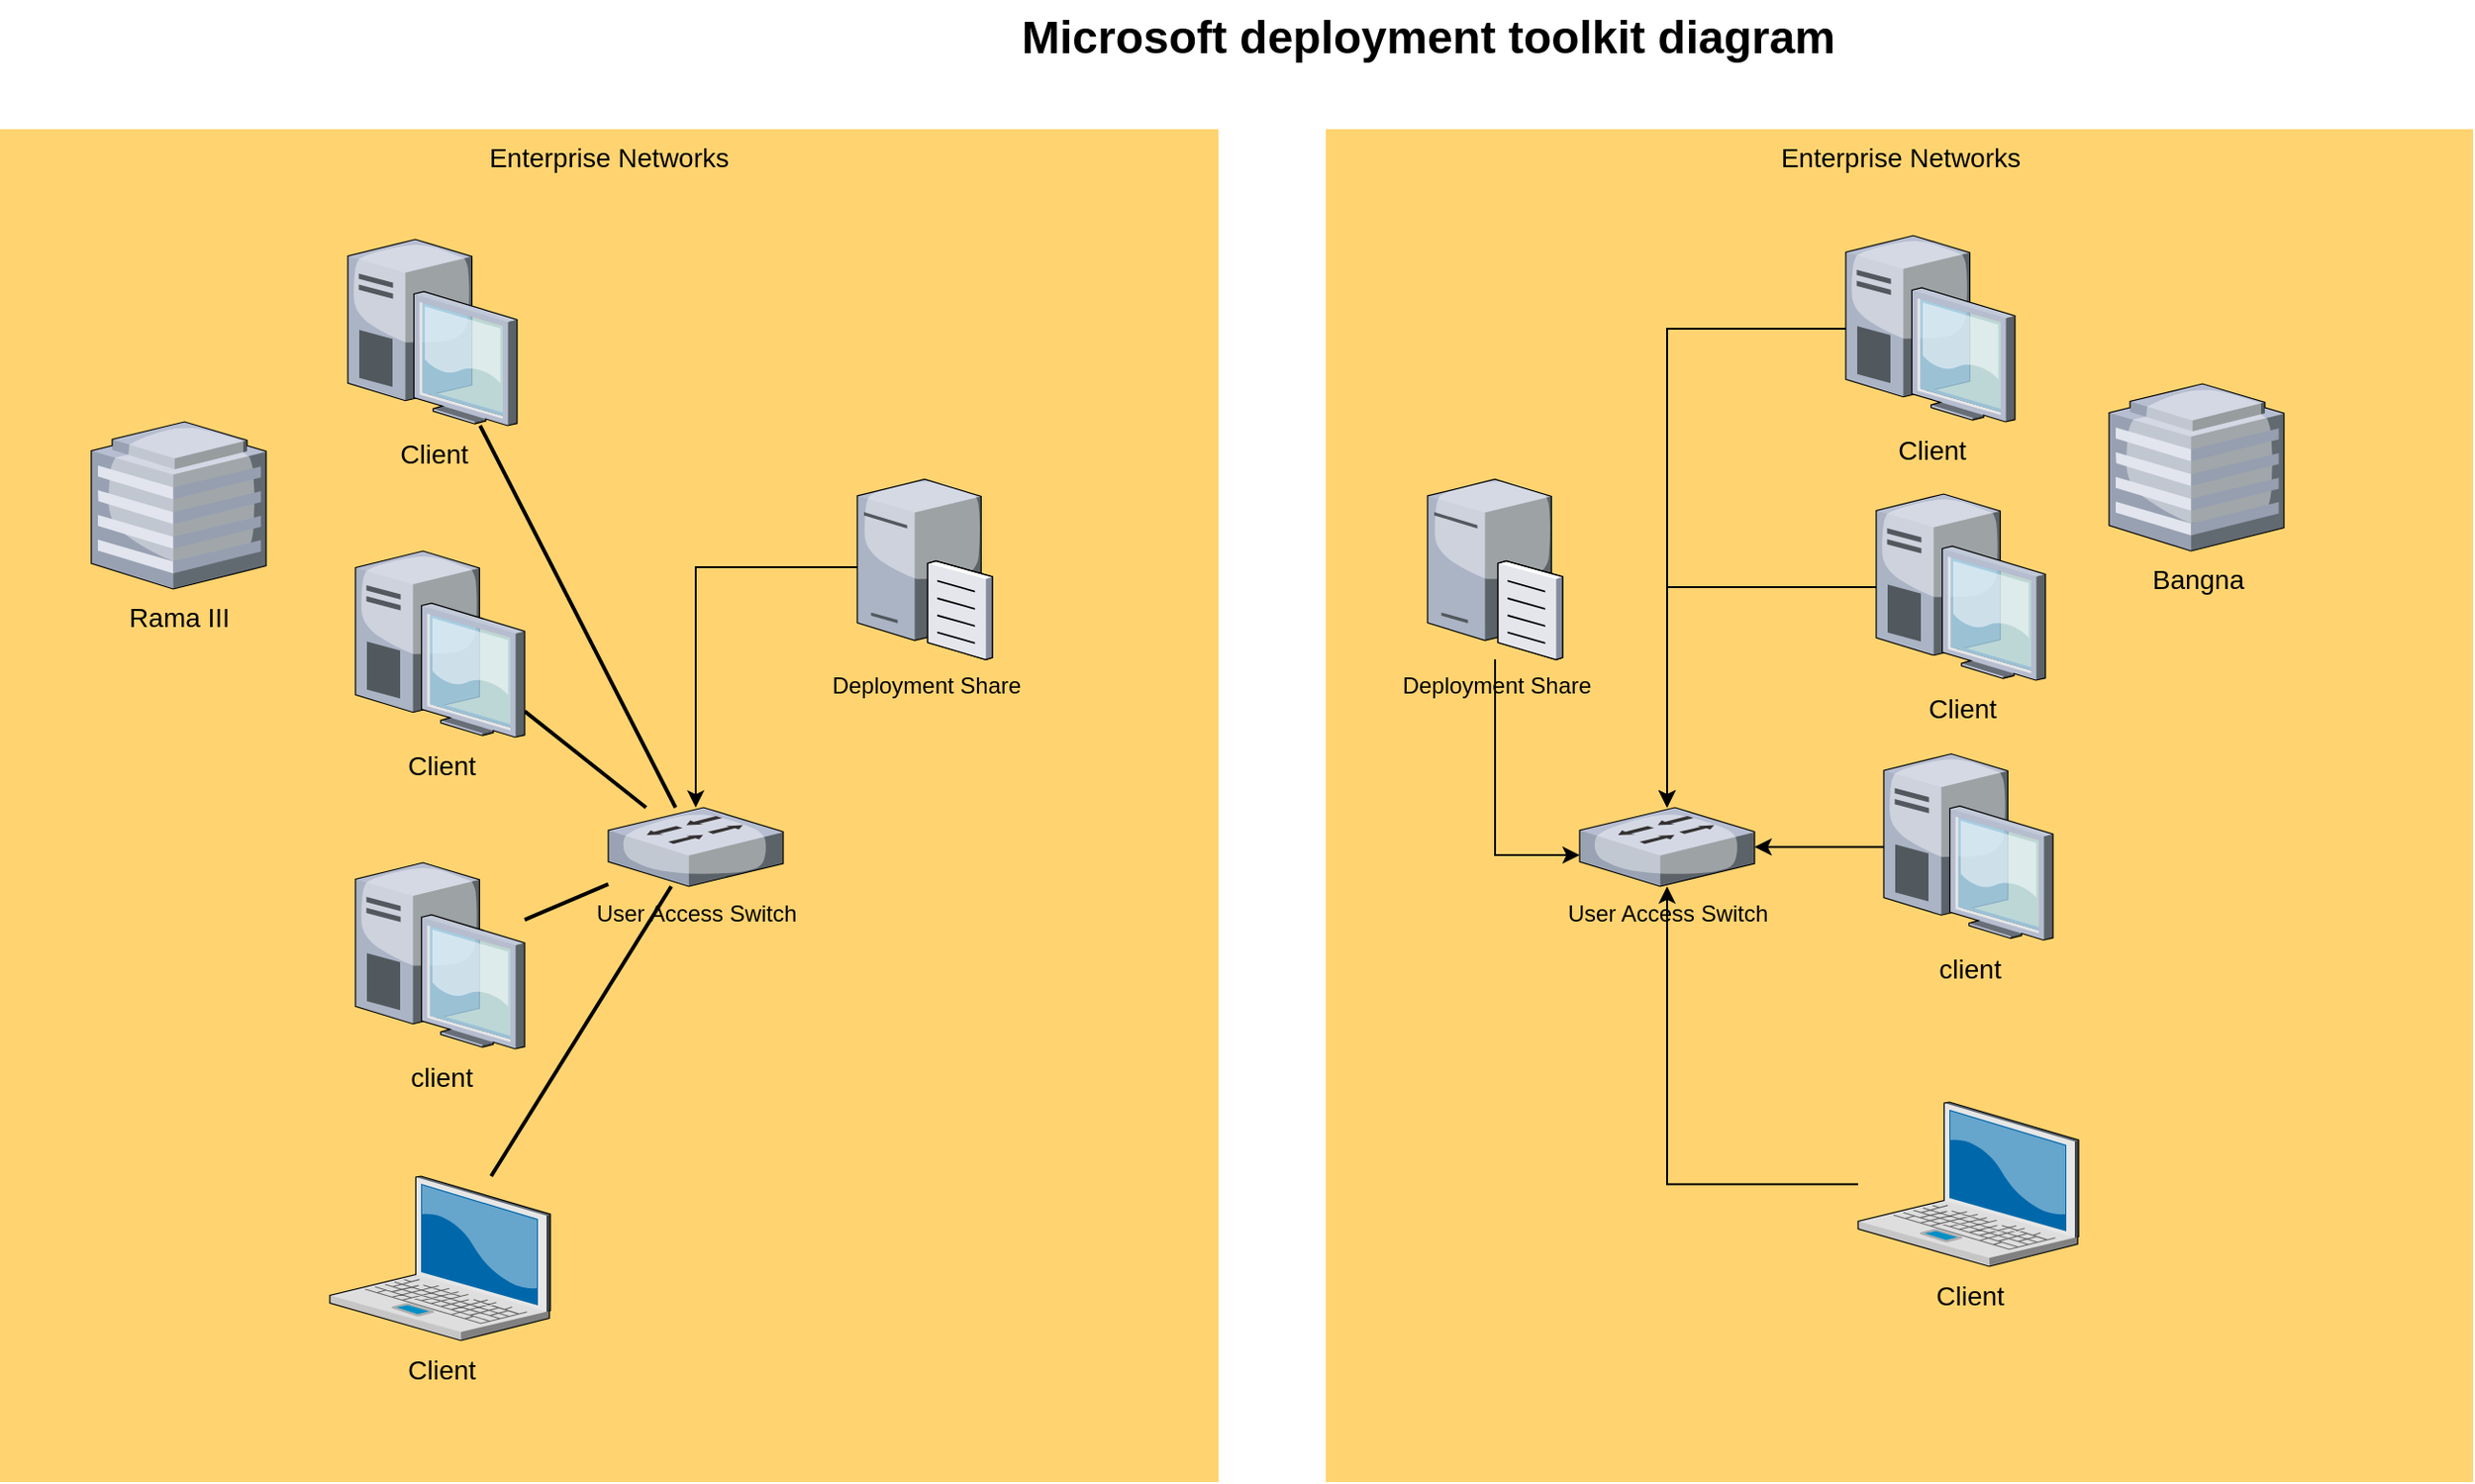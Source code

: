 <mxfile version="14.1.8" type="github">
  <diagram name="Page-1" id="e3a06f82-3646-2815-327d-82caf3d4e204">
    <mxGraphModel dx="1383" dy="958" grid="1" gridSize="10" guides="1" tooltips="1" connect="1" arrows="1" fold="1" page="1" pageScale="1.5" pageWidth="1169" pageHeight="826" background="none" math="0" shadow="0">
      <root>
        <mxCell id="0" style=";html=1;" />
        <mxCell id="1" style=";html=1;" parent="0" />
        <mxCell id="6a7d8f32e03d9370-57" value="Enterprise Networks" style="whiteSpace=wrap;html=1;fillColor=#FFD470;gradientColor=none;fontSize=14;strokeColor=none;verticalAlign=top;" parent="1" vertex="1">
          <mxGeometry x="179" y="98" width="641" height="712" as="geometry" />
        </mxCell>
        <mxCell id="6a7d8f32e03d9370-35" style="edgeStyle=none;rounded=0;html=1;startSize=10;endSize=10;jettySize=auto;orthogonalLoop=1;fontSize=14;endArrow=none;endFill=0;strokeWidth=2;" parent="1" source="6a7d8f32e03d9370-2" target="DZwGnPuIqrh3eype-u1e-2" edge="1">
          <mxGeometry relative="1" as="geometry" />
        </mxCell>
        <mxCell id="6a7d8f32e03d9370-2" value="Client" style="verticalLabelPosition=bottom;aspect=fixed;html=1;verticalAlign=top;strokeColor=none;shape=mxgraph.citrix.laptop_2;fillColor=#66B2FF;gradientColor=#0066CC;fontSize=14;" parent="1" vertex="1">
          <mxGeometry x="352.5" y="649" width="116" height="86.5" as="geometry" />
        </mxCell>
        <mxCell id="6a7d8f32e03d9370-34" style="edgeStyle=none;rounded=0;html=1;startSize=10;endSize=10;jettySize=auto;orthogonalLoop=1;fontSize=14;endArrow=none;endFill=0;strokeWidth=2;" parent="1" source="6a7d8f32e03d9370-3" target="DZwGnPuIqrh3eype-u1e-2" edge="1">
          <mxGeometry relative="1" as="geometry" />
        </mxCell>
        <mxCell id="6a7d8f32e03d9370-3" value="client" style="verticalLabelPosition=bottom;aspect=fixed;html=1;verticalAlign=top;strokeColor=none;shape=mxgraph.citrix.desktop;fillColor=#66B2FF;gradientColor=#0066CC;fontSize=14;" parent="1" vertex="1">
          <mxGeometry x="366.0" y="484.0" width="89" height="98" as="geometry" />
        </mxCell>
        <mxCell id="6a7d8f32e03d9370-33" style="edgeStyle=none;rounded=0;html=1;startSize=10;endSize=10;jettySize=auto;orthogonalLoop=1;fontSize=14;endArrow=none;endFill=0;strokeWidth=2;" parent="1" source="6a7d8f32e03d9370-4" target="DZwGnPuIqrh3eype-u1e-2" edge="1">
          <mxGeometry relative="1" as="geometry" />
        </mxCell>
        <mxCell id="6a7d8f32e03d9370-4" value="Client" style="verticalLabelPosition=bottom;aspect=fixed;html=1;verticalAlign=top;strokeColor=none;shape=mxgraph.citrix.desktop;fillColor=#66B2FF;gradientColor=#0066CC;fontSize=14;" parent="1" vertex="1">
          <mxGeometry x="366.0" y="320.0" width="89" height="98" as="geometry" />
        </mxCell>
        <mxCell id="6a7d8f32e03d9370-32" style="edgeStyle=none;rounded=0;html=1;startSize=10;endSize=10;jettySize=auto;orthogonalLoop=1;fontSize=14;endArrow=none;endFill=0;strokeWidth=2;" parent="1" source="6a7d8f32e03d9370-5" target="DZwGnPuIqrh3eype-u1e-2" edge="1">
          <mxGeometry relative="1" as="geometry" />
        </mxCell>
        <mxCell id="6a7d8f32e03d9370-5" value="Client" style="verticalLabelPosition=bottom;aspect=fixed;html=1;verticalAlign=top;strokeColor=none;shape=mxgraph.citrix.desktop;fillColor=#66B2FF;gradientColor=#0066CC;fontSize=14;" parent="1" vertex="1">
          <mxGeometry x="362.0" y="156.0" width="89" height="98" as="geometry" />
        </mxCell>
        <mxCell id="6a7d8f32e03d9370-24" value="Rama III" style="verticalLabelPosition=bottom;aspect=fixed;html=1;verticalAlign=top;strokeColor=none;shape=mxgraph.citrix.hq_enterprise;fillColor=#66B2FF;gradientColor=#0066CC;fontSize=14;" parent="1" vertex="1">
          <mxGeometry x="227" y="252" width="92" height="88" as="geometry" />
        </mxCell>
        <mxCell id="6a7d8f32e03d9370-62" value="Microsoft deployment toolkit diagram" style="text;strokeColor=none;fillColor=none;html=1;fontSize=24;fontStyle=1;verticalAlign=middle;align=center;" parent="1" vertex="1">
          <mxGeometry x="499" y="30" width="861" height="40" as="geometry" />
        </mxCell>
        <mxCell id="DZwGnPuIqrh3eype-u1e-2" value="User Access Switch" style="verticalLabelPosition=bottom;aspect=fixed;html=1;verticalAlign=top;strokeColor=none;align=center;outlineConnect=0;shape=mxgraph.citrix.switch;" vertex="1" parent="1">
          <mxGeometry x="499" y="455" width="92" height="41.5" as="geometry" />
        </mxCell>
        <mxCell id="DZwGnPuIqrh3eype-u1e-4" value="Enterprise Networks" style="whiteSpace=wrap;html=1;fillColor=#FFD470;gradientColor=none;fontSize=14;strokeColor=none;verticalAlign=top;" vertex="1" parent="1">
          <mxGeometry x="876.5" y="98" width="603.5" height="712" as="geometry" />
        </mxCell>
        <mxCell id="DZwGnPuIqrh3eype-u1e-11" style="edgeStyle=orthogonalEdgeStyle;rounded=0;orthogonalLoop=1;jettySize=auto;html=1;" edge="1" parent="1" source="DZwGnPuIqrh3eype-u1e-5" target="DZwGnPuIqrh3eype-u1e-10">
          <mxGeometry relative="1" as="geometry" />
        </mxCell>
        <mxCell id="DZwGnPuIqrh3eype-u1e-5" value="Client" style="verticalLabelPosition=bottom;aspect=fixed;html=1;verticalAlign=top;strokeColor=none;shape=mxgraph.citrix.laptop_2;fillColor=#66B2FF;gradientColor=#0066CC;fontSize=14;" vertex="1" parent="1">
          <mxGeometry x="1156.5" y="610" width="116" height="86.5" as="geometry" />
        </mxCell>
        <mxCell id="DZwGnPuIqrh3eype-u1e-12" style="edgeStyle=orthogonalEdgeStyle;rounded=0;orthogonalLoop=1;jettySize=auto;html=1;" edge="1" parent="1" source="DZwGnPuIqrh3eype-u1e-6" target="DZwGnPuIqrh3eype-u1e-10">
          <mxGeometry relative="1" as="geometry" />
        </mxCell>
        <mxCell id="DZwGnPuIqrh3eype-u1e-6" value="client" style="verticalLabelPosition=bottom;aspect=fixed;html=1;verticalAlign=top;strokeColor=none;shape=mxgraph.citrix.desktop;fillColor=#66B2FF;gradientColor=#0066CC;fontSize=14;" vertex="1" parent="1">
          <mxGeometry x="1170" y="426.75" width="89" height="98" as="geometry" />
        </mxCell>
        <mxCell id="DZwGnPuIqrh3eype-u1e-13" style="edgeStyle=orthogonalEdgeStyle;rounded=0;orthogonalLoop=1;jettySize=auto;html=1;" edge="1" parent="1" source="DZwGnPuIqrh3eype-u1e-7" target="DZwGnPuIqrh3eype-u1e-10">
          <mxGeometry relative="1" as="geometry" />
        </mxCell>
        <mxCell id="DZwGnPuIqrh3eype-u1e-7" value="Client" style="verticalLabelPosition=bottom;aspect=fixed;html=1;verticalAlign=top;strokeColor=none;shape=mxgraph.citrix.desktop;fillColor=#66B2FF;gradientColor=#0066CC;fontSize=14;" vertex="1" parent="1">
          <mxGeometry x="1166" y="290.0" width="89" height="98" as="geometry" />
        </mxCell>
        <mxCell id="DZwGnPuIqrh3eype-u1e-14" style="edgeStyle=orthogonalEdgeStyle;rounded=0;orthogonalLoop=1;jettySize=auto;html=1;" edge="1" parent="1" source="DZwGnPuIqrh3eype-u1e-8" target="DZwGnPuIqrh3eype-u1e-10">
          <mxGeometry relative="1" as="geometry" />
        </mxCell>
        <mxCell id="DZwGnPuIqrh3eype-u1e-8" value="Client" style="verticalLabelPosition=bottom;aspect=fixed;html=1;verticalAlign=top;strokeColor=none;shape=mxgraph.citrix.desktop;fillColor=#66B2FF;gradientColor=#0066CC;fontSize=14;" vertex="1" parent="1">
          <mxGeometry x="1150" y="154.0" width="89" height="98" as="geometry" />
        </mxCell>
        <mxCell id="DZwGnPuIqrh3eype-u1e-9" value="Bangna" style="verticalLabelPosition=bottom;aspect=fixed;html=1;verticalAlign=top;strokeColor=none;shape=mxgraph.citrix.hq_enterprise;fillColor=#66B2FF;gradientColor=#0066CC;fontSize=14;" vertex="1" parent="1">
          <mxGeometry x="1288.5" y="232" width="92" height="88" as="geometry" />
        </mxCell>
        <mxCell id="DZwGnPuIqrh3eype-u1e-10" value="User Access Switch" style="verticalLabelPosition=bottom;aspect=fixed;html=1;verticalAlign=top;strokeColor=none;align=center;outlineConnect=0;shape=mxgraph.citrix.switch;" vertex="1" parent="1">
          <mxGeometry x="1010" y="455" width="92" height="41.5" as="geometry" />
        </mxCell>
        <mxCell id="DZwGnPuIqrh3eype-u1e-16" style="edgeStyle=orthogonalEdgeStyle;rounded=0;orthogonalLoop=1;jettySize=auto;html=1;" edge="1" parent="1" source="DZwGnPuIqrh3eype-u1e-15" target="DZwGnPuIqrh3eype-u1e-2">
          <mxGeometry relative="1" as="geometry" />
        </mxCell>
        <mxCell id="DZwGnPuIqrh3eype-u1e-15" value="Deployment Share" style="verticalLabelPosition=bottom;aspect=fixed;html=1;verticalAlign=top;strokeColor=none;align=center;outlineConnect=0;shape=mxgraph.citrix.file_server;" vertex="1" parent="1">
          <mxGeometry x="630" y="280" width="71" height="97" as="geometry" />
        </mxCell>
        <mxCell id="DZwGnPuIqrh3eype-u1e-18" style="edgeStyle=orthogonalEdgeStyle;rounded=0;orthogonalLoop=1;jettySize=auto;html=1;" edge="1" parent="1" source="DZwGnPuIqrh3eype-u1e-17" target="DZwGnPuIqrh3eype-u1e-10">
          <mxGeometry relative="1" as="geometry">
            <Array as="points">
              <mxPoint x="966" y="480" />
            </Array>
          </mxGeometry>
        </mxCell>
        <mxCell id="DZwGnPuIqrh3eype-u1e-17" value="Deployment Share" style="verticalLabelPosition=bottom;aspect=fixed;html=1;verticalAlign=top;strokeColor=none;align=center;outlineConnect=0;shape=mxgraph.citrix.file_server;" vertex="1" parent="1">
          <mxGeometry x="930" y="280" width="71" height="97" as="geometry" />
        </mxCell>
      </root>
    </mxGraphModel>
  </diagram>
</mxfile>
